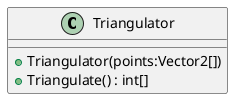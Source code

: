 @startuml
class Triangulator {
    + Triangulator(points:Vector2[])
    + Triangulate() : int[]
}
@enduml
